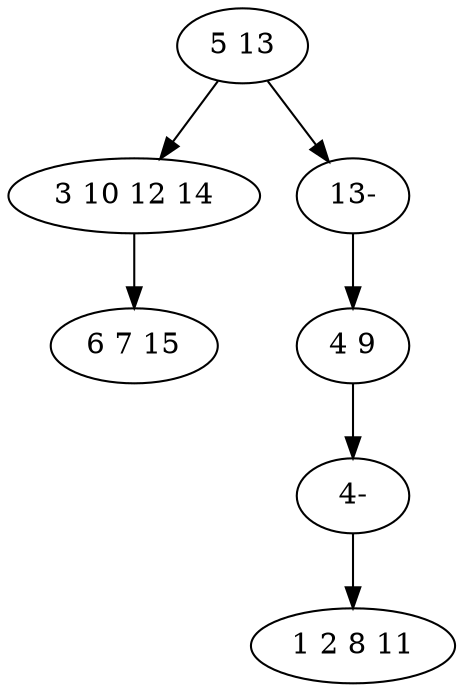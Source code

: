 digraph true_tree {
	"0" -> "1"
	"1" -> "2"
	"0" -> "6"
	"3" -> "5"
	"5" -> "4"
	"6" -> "3"
	"0" [label="5 13"];
	"1" [label="3 10 12 14"];
	"2" [label="6 7 15"];
	"3" [label="4 9"];
	"4" [label="1 2 8 11"];
	"5" [label="4-"];
	"6" [label="13-"];
}
